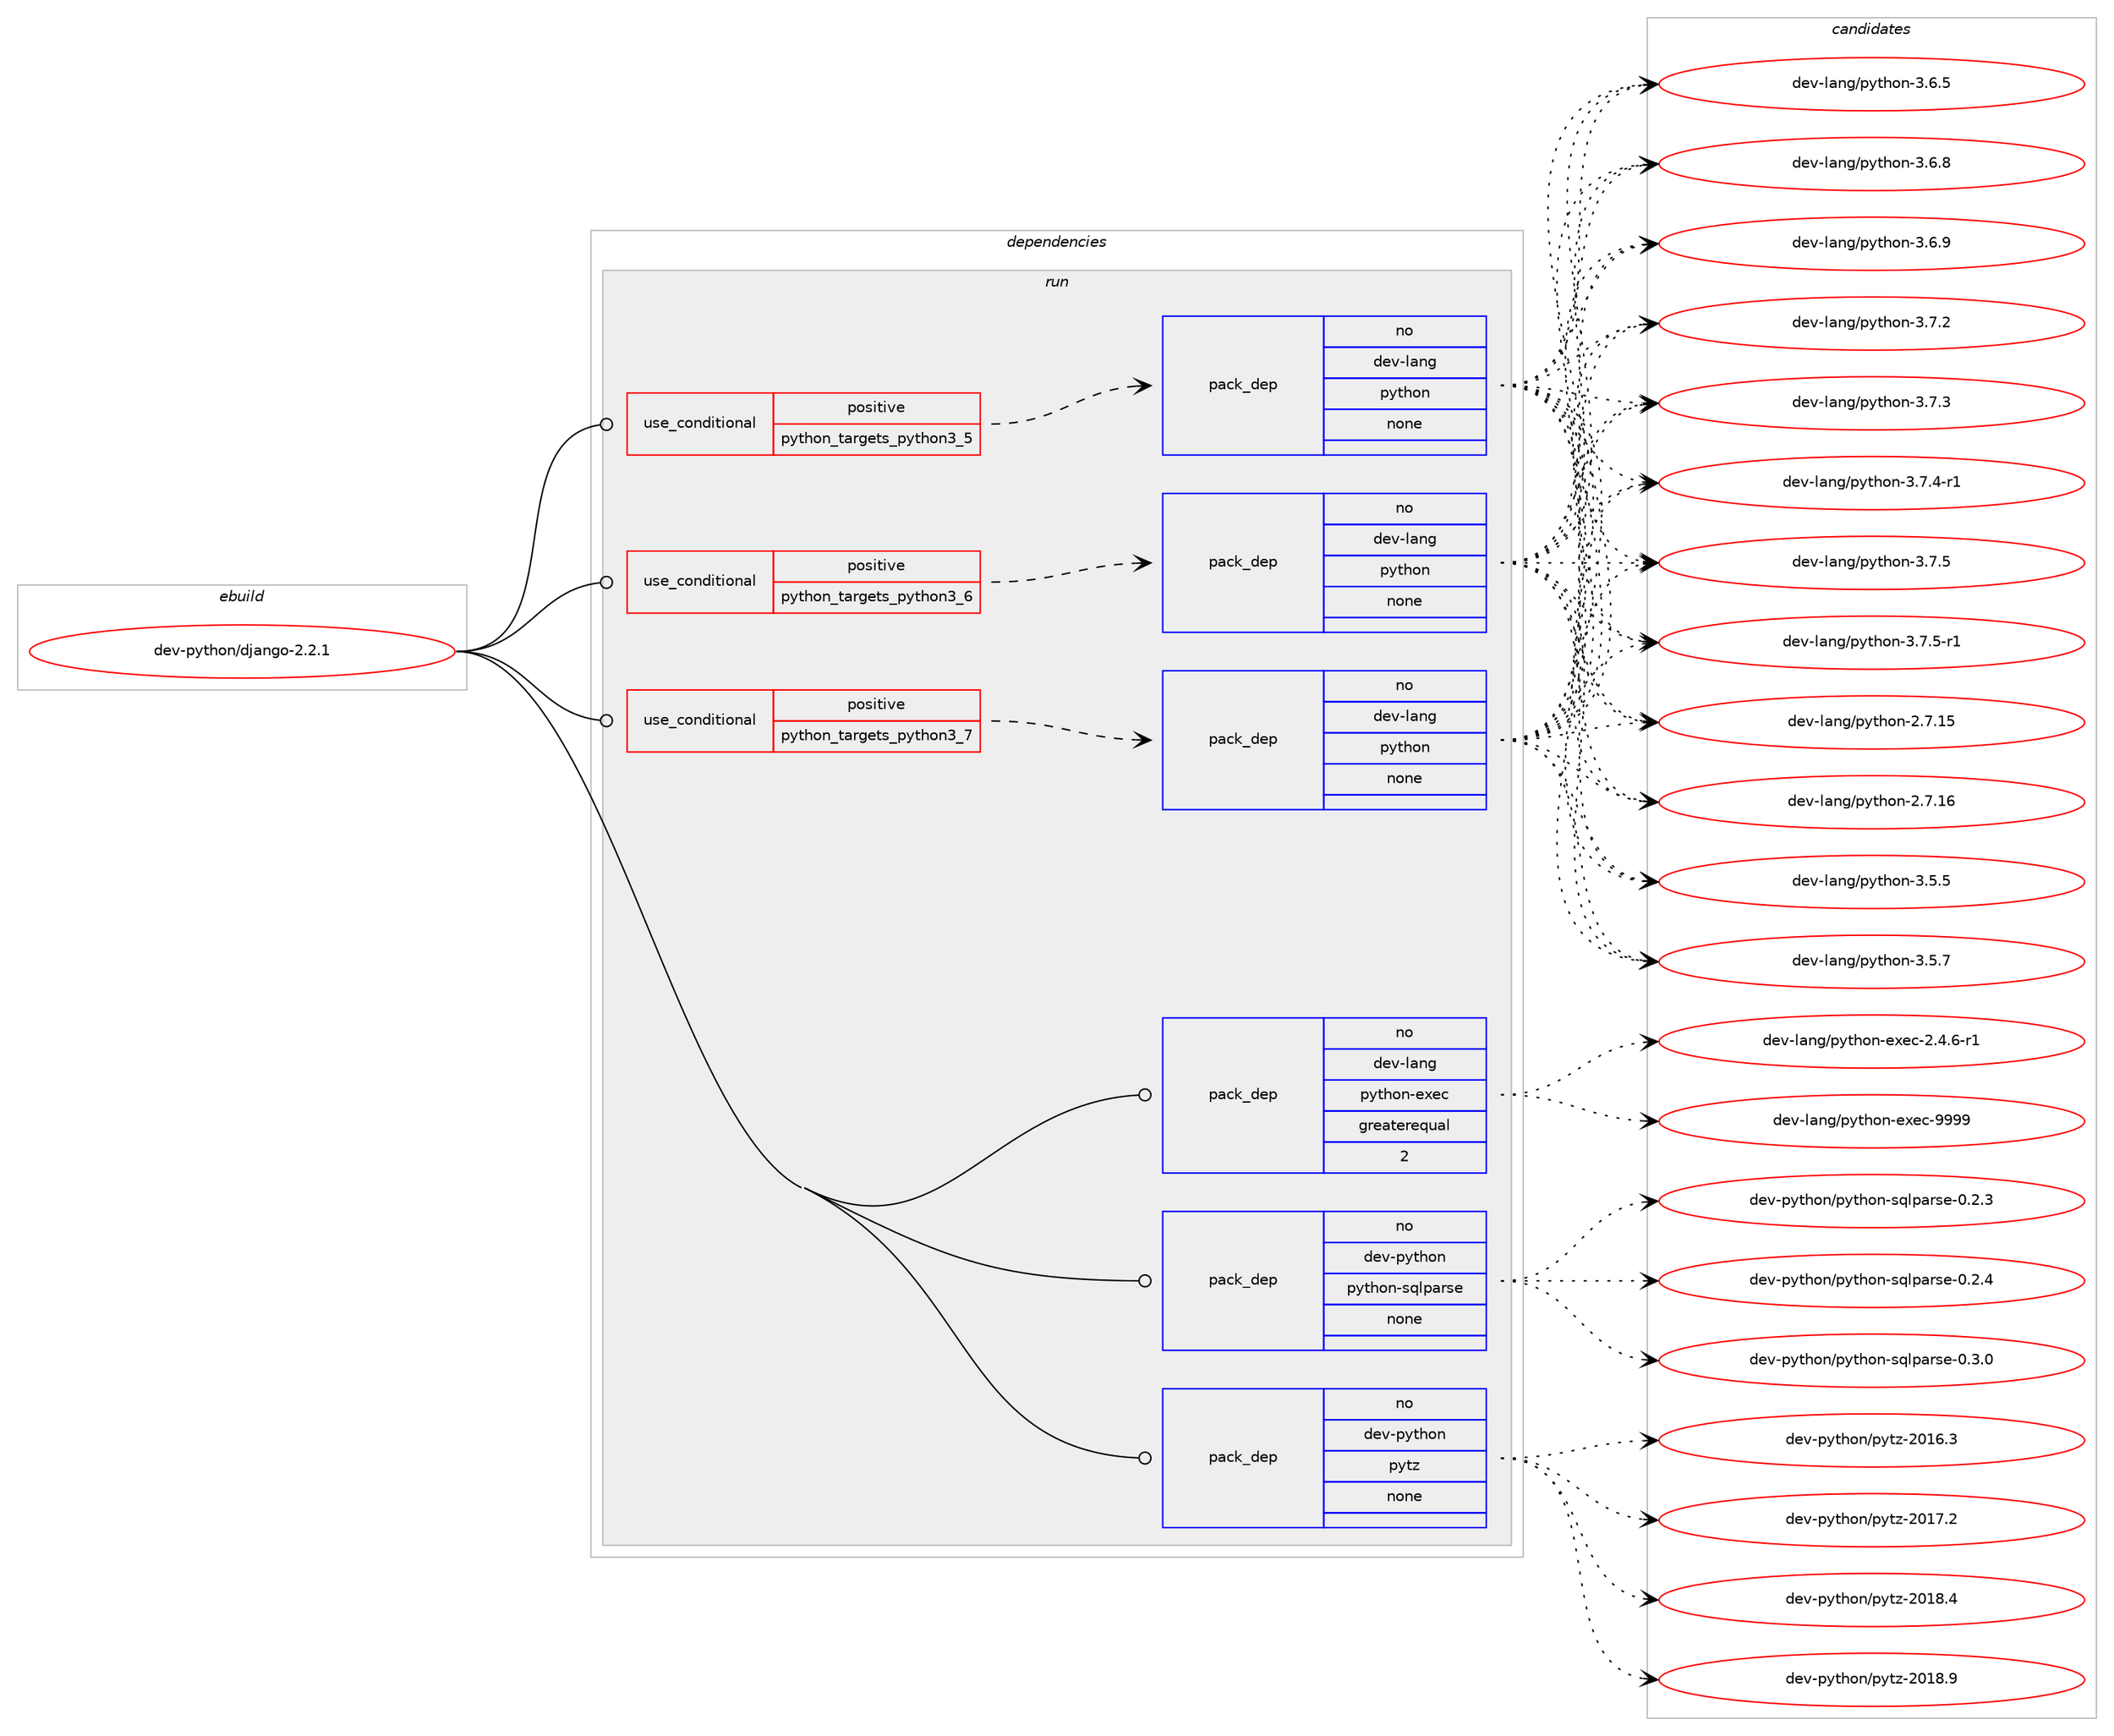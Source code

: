 digraph prolog {

# *************
# Graph options
# *************

newrank=true;
concentrate=true;
compound=true;
graph [rankdir=LR,fontname=Helvetica,fontsize=10,ranksep=1.5];#, ranksep=2.5, nodesep=0.2];
edge  [arrowhead=vee];
node  [fontname=Helvetica,fontsize=10];

# **********
# The ebuild
# **********

subgraph cluster_leftcol {
color=gray;
rank=same;
label=<<i>ebuild</i>>;
id [label="dev-python/django-2.2.1", color=red, width=4, href="../dev-python/django-2.2.1.svg"];
}

# ****************
# The dependencies
# ****************

subgraph cluster_midcol {
color=gray;
label=<<i>dependencies</i>>;
subgraph cluster_compile {
fillcolor="#eeeeee";
style=filled;
label=<<i>compile</i>>;
}
subgraph cluster_compileandrun {
fillcolor="#eeeeee";
style=filled;
label=<<i>compile and run</i>>;
}
subgraph cluster_run {
fillcolor="#eeeeee";
style=filled;
label=<<i>run</i>>;
subgraph cond138477 {
dependency601708 [label=<<TABLE BORDER="0" CELLBORDER="1" CELLSPACING="0" CELLPADDING="4"><TR><TD ROWSPAN="3" CELLPADDING="10">use_conditional</TD></TR><TR><TD>positive</TD></TR><TR><TD>python_targets_python3_5</TD></TR></TABLE>>, shape=none, color=red];
subgraph pack451437 {
dependency601709 [label=<<TABLE BORDER="0" CELLBORDER="1" CELLSPACING="0" CELLPADDING="4" WIDTH="220"><TR><TD ROWSPAN="6" CELLPADDING="30">pack_dep</TD></TR><TR><TD WIDTH="110">no</TD></TR><TR><TD>dev-lang</TD></TR><TR><TD>python</TD></TR><TR><TD>none</TD></TR><TR><TD></TD></TR></TABLE>>, shape=none, color=blue];
}
dependency601708:e -> dependency601709:w [weight=20,style="dashed",arrowhead="vee"];
}
id:e -> dependency601708:w [weight=20,style="solid",arrowhead="odot"];
subgraph cond138478 {
dependency601710 [label=<<TABLE BORDER="0" CELLBORDER="1" CELLSPACING="0" CELLPADDING="4"><TR><TD ROWSPAN="3" CELLPADDING="10">use_conditional</TD></TR><TR><TD>positive</TD></TR><TR><TD>python_targets_python3_6</TD></TR></TABLE>>, shape=none, color=red];
subgraph pack451438 {
dependency601711 [label=<<TABLE BORDER="0" CELLBORDER="1" CELLSPACING="0" CELLPADDING="4" WIDTH="220"><TR><TD ROWSPAN="6" CELLPADDING="30">pack_dep</TD></TR><TR><TD WIDTH="110">no</TD></TR><TR><TD>dev-lang</TD></TR><TR><TD>python</TD></TR><TR><TD>none</TD></TR><TR><TD></TD></TR></TABLE>>, shape=none, color=blue];
}
dependency601710:e -> dependency601711:w [weight=20,style="dashed",arrowhead="vee"];
}
id:e -> dependency601710:w [weight=20,style="solid",arrowhead="odot"];
subgraph cond138479 {
dependency601712 [label=<<TABLE BORDER="0" CELLBORDER="1" CELLSPACING="0" CELLPADDING="4"><TR><TD ROWSPAN="3" CELLPADDING="10">use_conditional</TD></TR><TR><TD>positive</TD></TR><TR><TD>python_targets_python3_7</TD></TR></TABLE>>, shape=none, color=red];
subgraph pack451439 {
dependency601713 [label=<<TABLE BORDER="0" CELLBORDER="1" CELLSPACING="0" CELLPADDING="4" WIDTH="220"><TR><TD ROWSPAN="6" CELLPADDING="30">pack_dep</TD></TR><TR><TD WIDTH="110">no</TD></TR><TR><TD>dev-lang</TD></TR><TR><TD>python</TD></TR><TR><TD>none</TD></TR><TR><TD></TD></TR></TABLE>>, shape=none, color=blue];
}
dependency601712:e -> dependency601713:w [weight=20,style="dashed",arrowhead="vee"];
}
id:e -> dependency601712:w [weight=20,style="solid",arrowhead="odot"];
subgraph pack451440 {
dependency601714 [label=<<TABLE BORDER="0" CELLBORDER="1" CELLSPACING="0" CELLPADDING="4" WIDTH="220"><TR><TD ROWSPAN="6" CELLPADDING="30">pack_dep</TD></TR><TR><TD WIDTH="110">no</TD></TR><TR><TD>dev-lang</TD></TR><TR><TD>python-exec</TD></TR><TR><TD>greaterequal</TD></TR><TR><TD>2</TD></TR></TABLE>>, shape=none, color=blue];
}
id:e -> dependency601714:w [weight=20,style="solid",arrowhead="odot"];
subgraph pack451441 {
dependency601715 [label=<<TABLE BORDER="0" CELLBORDER="1" CELLSPACING="0" CELLPADDING="4" WIDTH="220"><TR><TD ROWSPAN="6" CELLPADDING="30">pack_dep</TD></TR><TR><TD WIDTH="110">no</TD></TR><TR><TD>dev-python</TD></TR><TR><TD>python-sqlparse</TD></TR><TR><TD>none</TD></TR><TR><TD></TD></TR></TABLE>>, shape=none, color=blue];
}
id:e -> dependency601715:w [weight=20,style="solid",arrowhead="odot"];
subgraph pack451442 {
dependency601716 [label=<<TABLE BORDER="0" CELLBORDER="1" CELLSPACING="0" CELLPADDING="4" WIDTH="220"><TR><TD ROWSPAN="6" CELLPADDING="30">pack_dep</TD></TR><TR><TD WIDTH="110">no</TD></TR><TR><TD>dev-python</TD></TR><TR><TD>pytz</TD></TR><TR><TD>none</TD></TR><TR><TD></TD></TR></TABLE>>, shape=none, color=blue];
}
id:e -> dependency601716:w [weight=20,style="solid",arrowhead="odot"];
}
}

# **************
# The candidates
# **************

subgraph cluster_choices {
rank=same;
color=gray;
label=<<i>candidates</i>>;

subgraph choice451437 {
color=black;
nodesep=1;
choice10010111845108971101034711212111610411111045504655464953 [label="dev-lang/python-2.7.15", color=red, width=4,href="../dev-lang/python-2.7.15.svg"];
choice10010111845108971101034711212111610411111045504655464954 [label="dev-lang/python-2.7.16", color=red, width=4,href="../dev-lang/python-2.7.16.svg"];
choice100101118451089711010347112121116104111110455146534653 [label="dev-lang/python-3.5.5", color=red, width=4,href="../dev-lang/python-3.5.5.svg"];
choice100101118451089711010347112121116104111110455146534655 [label="dev-lang/python-3.5.7", color=red, width=4,href="../dev-lang/python-3.5.7.svg"];
choice100101118451089711010347112121116104111110455146544653 [label="dev-lang/python-3.6.5", color=red, width=4,href="../dev-lang/python-3.6.5.svg"];
choice100101118451089711010347112121116104111110455146544656 [label="dev-lang/python-3.6.8", color=red, width=4,href="../dev-lang/python-3.6.8.svg"];
choice100101118451089711010347112121116104111110455146544657 [label="dev-lang/python-3.6.9", color=red, width=4,href="../dev-lang/python-3.6.9.svg"];
choice100101118451089711010347112121116104111110455146554650 [label="dev-lang/python-3.7.2", color=red, width=4,href="../dev-lang/python-3.7.2.svg"];
choice100101118451089711010347112121116104111110455146554651 [label="dev-lang/python-3.7.3", color=red, width=4,href="../dev-lang/python-3.7.3.svg"];
choice1001011184510897110103471121211161041111104551465546524511449 [label="dev-lang/python-3.7.4-r1", color=red, width=4,href="../dev-lang/python-3.7.4-r1.svg"];
choice100101118451089711010347112121116104111110455146554653 [label="dev-lang/python-3.7.5", color=red, width=4,href="../dev-lang/python-3.7.5.svg"];
choice1001011184510897110103471121211161041111104551465546534511449 [label="dev-lang/python-3.7.5-r1", color=red, width=4,href="../dev-lang/python-3.7.5-r1.svg"];
dependency601709:e -> choice10010111845108971101034711212111610411111045504655464953:w [style=dotted,weight="100"];
dependency601709:e -> choice10010111845108971101034711212111610411111045504655464954:w [style=dotted,weight="100"];
dependency601709:e -> choice100101118451089711010347112121116104111110455146534653:w [style=dotted,weight="100"];
dependency601709:e -> choice100101118451089711010347112121116104111110455146534655:w [style=dotted,weight="100"];
dependency601709:e -> choice100101118451089711010347112121116104111110455146544653:w [style=dotted,weight="100"];
dependency601709:e -> choice100101118451089711010347112121116104111110455146544656:w [style=dotted,weight="100"];
dependency601709:e -> choice100101118451089711010347112121116104111110455146544657:w [style=dotted,weight="100"];
dependency601709:e -> choice100101118451089711010347112121116104111110455146554650:w [style=dotted,weight="100"];
dependency601709:e -> choice100101118451089711010347112121116104111110455146554651:w [style=dotted,weight="100"];
dependency601709:e -> choice1001011184510897110103471121211161041111104551465546524511449:w [style=dotted,weight="100"];
dependency601709:e -> choice100101118451089711010347112121116104111110455146554653:w [style=dotted,weight="100"];
dependency601709:e -> choice1001011184510897110103471121211161041111104551465546534511449:w [style=dotted,weight="100"];
}
subgraph choice451438 {
color=black;
nodesep=1;
choice10010111845108971101034711212111610411111045504655464953 [label="dev-lang/python-2.7.15", color=red, width=4,href="../dev-lang/python-2.7.15.svg"];
choice10010111845108971101034711212111610411111045504655464954 [label="dev-lang/python-2.7.16", color=red, width=4,href="../dev-lang/python-2.7.16.svg"];
choice100101118451089711010347112121116104111110455146534653 [label="dev-lang/python-3.5.5", color=red, width=4,href="../dev-lang/python-3.5.5.svg"];
choice100101118451089711010347112121116104111110455146534655 [label="dev-lang/python-3.5.7", color=red, width=4,href="../dev-lang/python-3.5.7.svg"];
choice100101118451089711010347112121116104111110455146544653 [label="dev-lang/python-3.6.5", color=red, width=4,href="../dev-lang/python-3.6.5.svg"];
choice100101118451089711010347112121116104111110455146544656 [label="dev-lang/python-3.6.8", color=red, width=4,href="../dev-lang/python-3.6.8.svg"];
choice100101118451089711010347112121116104111110455146544657 [label="dev-lang/python-3.6.9", color=red, width=4,href="../dev-lang/python-3.6.9.svg"];
choice100101118451089711010347112121116104111110455146554650 [label="dev-lang/python-3.7.2", color=red, width=4,href="../dev-lang/python-3.7.2.svg"];
choice100101118451089711010347112121116104111110455146554651 [label="dev-lang/python-3.7.3", color=red, width=4,href="../dev-lang/python-3.7.3.svg"];
choice1001011184510897110103471121211161041111104551465546524511449 [label="dev-lang/python-3.7.4-r1", color=red, width=4,href="../dev-lang/python-3.7.4-r1.svg"];
choice100101118451089711010347112121116104111110455146554653 [label="dev-lang/python-3.7.5", color=red, width=4,href="../dev-lang/python-3.7.5.svg"];
choice1001011184510897110103471121211161041111104551465546534511449 [label="dev-lang/python-3.7.5-r1", color=red, width=4,href="../dev-lang/python-3.7.5-r1.svg"];
dependency601711:e -> choice10010111845108971101034711212111610411111045504655464953:w [style=dotted,weight="100"];
dependency601711:e -> choice10010111845108971101034711212111610411111045504655464954:w [style=dotted,weight="100"];
dependency601711:e -> choice100101118451089711010347112121116104111110455146534653:w [style=dotted,weight="100"];
dependency601711:e -> choice100101118451089711010347112121116104111110455146534655:w [style=dotted,weight="100"];
dependency601711:e -> choice100101118451089711010347112121116104111110455146544653:w [style=dotted,weight="100"];
dependency601711:e -> choice100101118451089711010347112121116104111110455146544656:w [style=dotted,weight="100"];
dependency601711:e -> choice100101118451089711010347112121116104111110455146544657:w [style=dotted,weight="100"];
dependency601711:e -> choice100101118451089711010347112121116104111110455146554650:w [style=dotted,weight="100"];
dependency601711:e -> choice100101118451089711010347112121116104111110455146554651:w [style=dotted,weight="100"];
dependency601711:e -> choice1001011184510897110103471121211161041111104551465546524511449:w [style=dotted,weight="100"];
dependency601711:e -> choice100101118451089711010347112121116104111110455146554653:w [style=dotted,weight="100"];
dependency601711:e -> choice1001011184510897110103471121211161041111104551465546534511449:w [style=dotted,weight="100"];
}
subgraph choice451439 {
color=black;
nodesep=1;
choice10010111845108971101034711212111610411111045504655464953 [label="dev-lang/python-2.7.15", color=red, width=4,href="../dev-lang/python-2.7.15.svg"];
choice10010111845108971101034711212111610411111045504655464954 [label="dev-lang/python-2.7.16", color=red, width=4,href="../dev-lang/python-2.7.16.svg"];
choice100101118451089711010347112121116104111110455146534653 [label="dev-lang/python-3.5.5", color=red, width=4,href="../dev-lang/python-3.5.5.svg"];
choice100101118451089711010347112121116104111110455146534655 [label="dev-lang/python-3.5.7", color=red, width=4,href="../dev-lang/python-3.5.7.svg"];
choice100101118451089711010347112121116104111110455146544653 [label="dev-lang/python-3.6.5", color=red, width=4,href="../dev-lang/python-3.6.5.svg"];
choice100101118451089711010347112121116104111110455146544656 [label="dev-lang/python-3.6.8", color=red, width=4,href="../dev-lang/python-3.6.8.svg"];
choice100101118451089711010347112121116104111110455146544657 [label="dev-lang/python-3.6.9", color=red, width=4,href="../dev-lang/python-3.6.9.svg"];
choice100101118451089711010347112121116104111110455146554650 [label="dev-lang/python-3.7.2", color=red, width=4,href="../dev-lang/python-3.7.2.svg"];
choice100101118451089711010347112121116104111110455146554651 [label="dev-lang/python-3.7.3", color=red, width=4,href="../dev-lang/python-3.7.3.svg"];
choice1001011184510897110103471121211161041111104551465546524511449 [label="dev-lang/python-3.7.4-r1", color=red, width=4,href="../dev-lang/python-3.7.4-r1.svg"];
choice100101118451089711010347112121116104111110455146554653 [label="dev-lang/python-3.7.5", color=red, width=4,href="../dev-lang/python-3.7.5.svg"];
choice1001011184510897110103471121211161041111104551465546534511449 [label="dev-lang/python-3.7.5-r1", color=red, width=4,href="../dev-lang/python-3.7.5-r1.svg"];
dependency601713:e -> choice10010111845108971101034711212111610411111045504655464953:w [style=dotted,weight="100"];
dependency601713:e -> choice10010111845108971101034711212111610411111045504655464954:w [style=dotted,weight="100"];
dependency601713:e -> choice100101118451089711010347112121116104111110455146534653:w [style=dotted,weight="100"];
dependency601713:e -> choice100101118451089711010347112121116104111110455146534655:w [style=dotted,weight="100"];
dependency601713:e -> choice100101118451089711010347112121116104111110455146544653:w [style=dotted,weight="100"];
dependency601713:e -> choice100101118451089711010347112121116104111110455146544656:w [style=dotted,weight="100"];
dependency601713:e -> choice100101118451089711010347112121116104111110455146544657:w [style=dotted,weight="100"];
dependency601713:e -> choice100101118451089711010347112121116104111110455146554650:w [style=dotted,weight="100"];
dependency601713:e -> choice100101118451089711010347112121116104111110455146554651:w [style=dotted,weight="100"];
dependency601713:e -> choice1001011184510897110103471121211161041111104551465546524511449:w [style=dotted,weight="100"];
dependency601713:e -> choice100101118451089711010347112121116104111110455146554653:w [style=dotted,weight="100"];
dependency601713:e -> choice1001011184510897110103471121211161041111104551465546534511449:w [style=dotted,weight="100"];
}
subgraph choice451440 {
color=black;
nodesep=1;
choice10010111845108971101034711212111610411111045101120101994550465246544511449 [label="dev-lang/python-exec-2.4.6-r1", color=red, width=4,href="../dev-lang/python-exec-2.4.6-r1.svg"];
choice10010111845108971101034711212111610411111045101120101994557575757 [label="dev-lang/python-exec-9999", color=red, width=4,href="../dev-lang/python-exec-9999.svg"];
dependency601714:e -> choice10010111845108971101034711212111610411111045101120101994550465246544511449:w [style=dotted,weight="100"];
dependency601714:e -> choice10010111845108971101034711212111610411111045101120101994557575757:w [style=dotted,weight="100"];
}
subgraph choice451441 {
color=black;
nodesep=1;
choice10010111845112121116104111110471121211161041111104511511310811297114115101454846504651 [label="dev-python/python-sqlparse-0.2.3", color=red, width=4,href="../dev-python/python-sqlparse-0.2.3.svg"];
choice10010111845112121116104111110471121211161041111104511511310811297114115101454846504652 [label="dev-python/python-sqlparse-0.2.4", color=red, width=4,href="../dev-python/python-sqlparse-0.2.4.svg"];
choice10010111845112121116104111110471121211161041111104511511310811297114115101454846514648 [label="dev-python/python-sqlparse-0.3.0", color=red, width=4,href="../dev-python/python-sqlparse-0.3.0.svg"];
dependency601715:e -> choice10010111845112121116104111110471121211161041111104511511310811297114115101454846504651:w [style=dotted,weight="100"];
dependency601715:e -> choice10010111845112121116104111110471121211161041111104511511310811297114115101454846504652:w [style=dotted,weight="100"];
dependency601715:e -> choice10010111845112121116104111110471121211161041111104511511310811297114115101454846514648:w [style=dotted,weight="100"];
}
subgraph choice451442 {
color=black;
nodesep=1;
choice100101118451121211161041111104711212111612245504849544651 [label="dev-python/pytz-2016.3", color=red, width=4,href="../dev-python/pytz-2016.3.svg"];
choice100101118451121211161041111104711212111612245504849554650 [label="dev-python/pytz-2017.2", color=red, width=4,href="../dev-python/pytz-2017.2.svg"];
choice100101118451121211161041111104711212111612245504849564652 [label="dev-python/pytz-2018.4", color=red, width=4,href="../dev-python/pytz-2018.4.svg"];
choice100101118451121211161041111104711212111612245504849564657 [label="dev-python/pytz-2018.9", color=red, width=4,href="../dev-python/pytz-2018.9.svg"];
dependency601716:e -> choice100101118451121211161041111104711212111612245504849544651:w [style=dotted,weight="100"];
dependency601716:e -> choice100101118451121211161041111104711212111612245504849554650:w [style=dotted,weight="100"];
dependency601716:e -> choice100101118451121211161041111104711212111612245504849564652:w [style=dotted,weight="100"];
dependency601716:e -> choice100101118451121211161041111104711212111612245504849564657:w [style=dotted,weight="100"];
}
}

}

